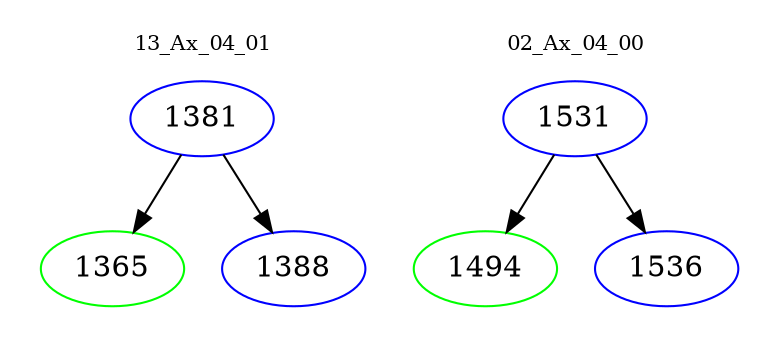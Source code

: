 digraph{
subgraph cluster_0 {
color = white
label = "13_Ax_04_01";
fontsize=10;
T0_1381 [label="1381", color="blue"]
T0_1381 -> T0_1365 [color="black"]
T0_1365 [label="1365", color="green"]
T0_1381 -> T0_1388 [color="black"]
T0_1388 [label="1388", color="blue"]
}
subgraph cluster_1 {
color = white
label = "02_Ax_04_00";
fontsize=10;
T1_1531 [label="1531", color="blue"]
T1_1531 -> T1_1494 [color="black"]
T1_1494 [label="1494", color="green"]
T1_1531 -> T1_1536 [color="black"]
T1_1536 [label="1536", color="blue"]
}
}

